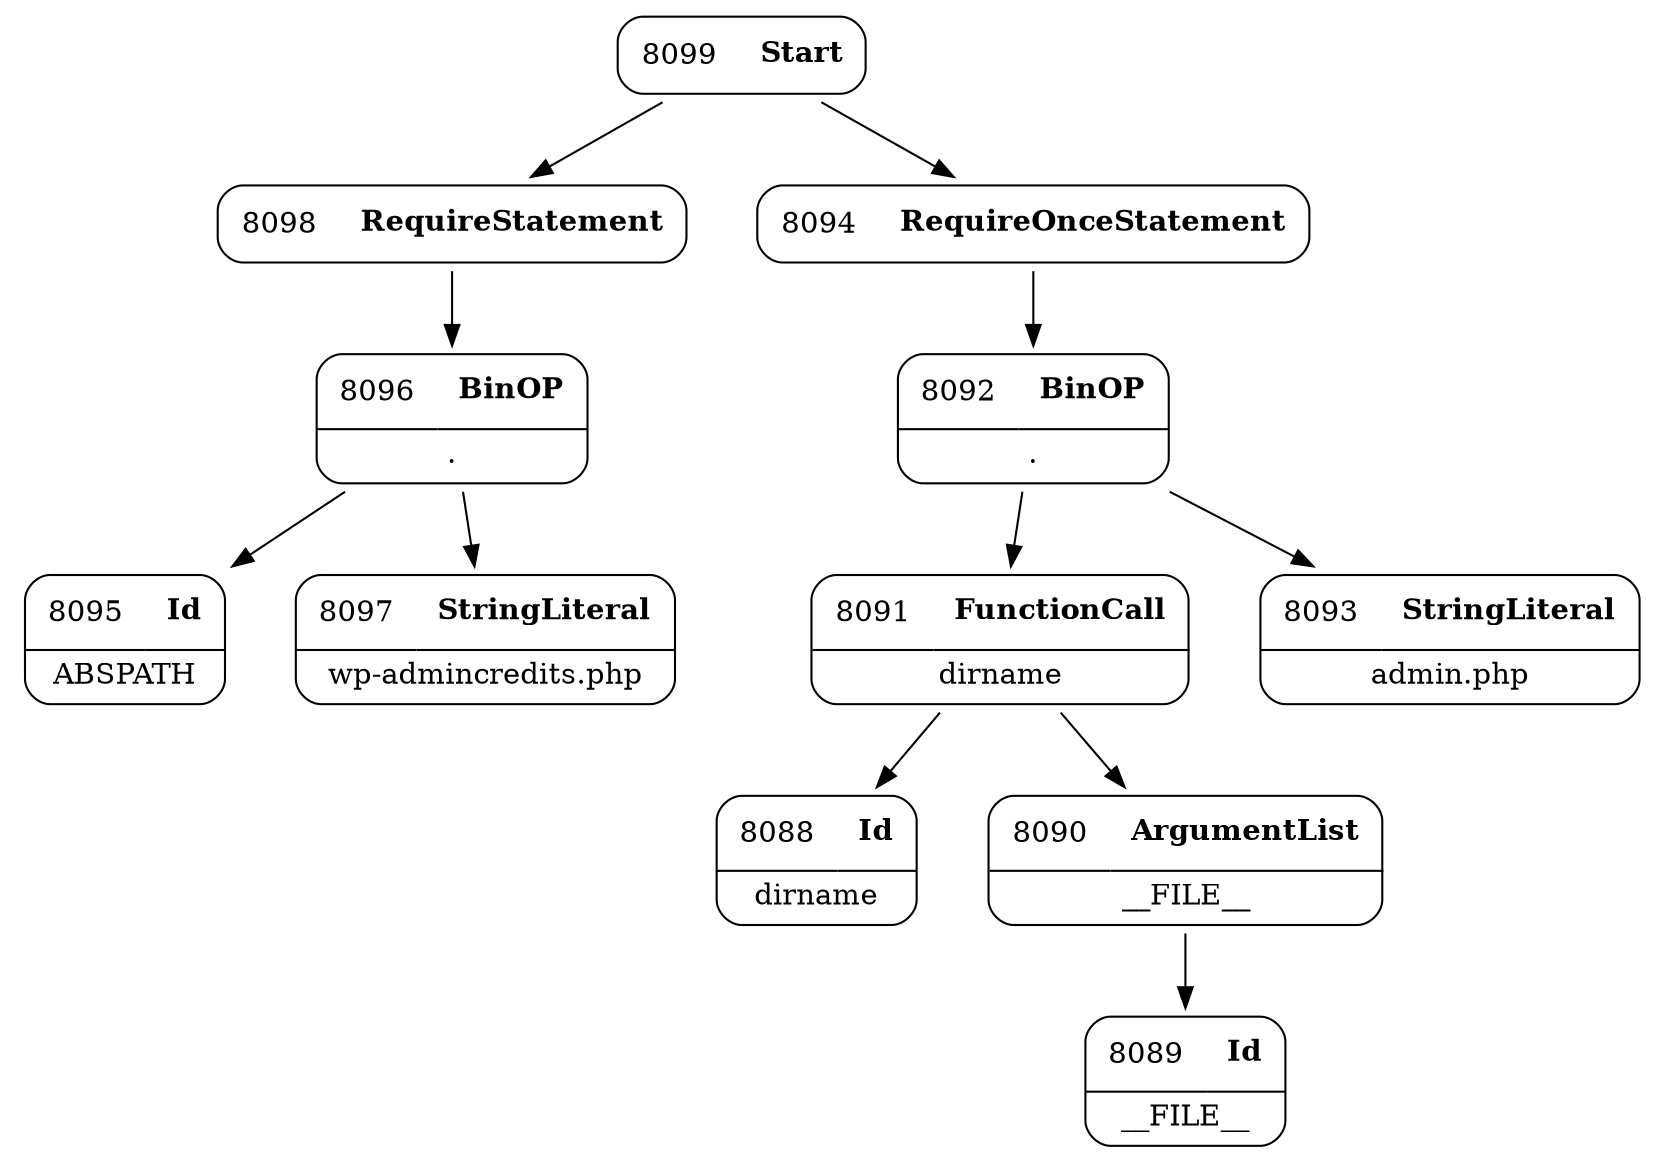 digraph ast {
node [shape=none];
8096 [label=<<TABLE border='1' cellspacing='0' cellpadding='10' style='rounded' ><TR><TD border='0'>8096</TD><TD border='0'><B>BinOP</B></TD></TR><HR/><TR><TD border='0' cellpadding='5' colspan='2'>.</TD></TR></TABLE>>];
8096 -> 8095 [weight=2];
8096 -> 8097 [weight=2];
8097 [label=<<TABLE border='1' cellspacing='0' cellpadding='10' style='rounded' ><TR><TD border='0'>8097</TD><TD border='0'><B>StringLiteral</B></TD></TR><HR/><TR><TD border='0' cellpadding='5' colspan='2'>wp-admincredits.php</TD></TR></TABLE>>];
8098 [label=<<TABLE border='1' cellspacing='0' cellpadding='10' style='rounded' ><TR><TD border='0'>8098</TD><TD border='0'><B>RequireStatement</B></TD></TR></TABLE>>];
8098 -> 8096 [weight=2];
8099 [label=<<TABLE border='1' cellspacing='0' cellpadding='10' style='rounded' ><TR><TD border='0'>8099</TD><TD border='0'><B>Start</B></TD></TR></TABLE>>];
8099 -> 8094 [weight=2];
8099 -> 8098 [weight=2];
8088 [label=<<TABLE border='1' cellspacing='0' cellpadding='10' style='rounded' ><TR><TD border='0'>8088</TD><TD border='0'><B>Id</B></TD></TR><HR/><TR><TD border='0' cellpadding='5' colspan='2'>dirname</TD></TR></TABLE>>];
8089 [label=<<TABLE border='1' cellspacing='0' cellpadding='10' style='rounded' ><TR><TD border='0'>8089</TD><TD border='0'><B>Id</B></TD></TR><HR/><TR><TD border='0' cellpadding='5' colspan='2'>__FILE__</TD></TR></TABLE>>];
8090 [label=<<TABLE border='1' cellspacing='0' cellpadding='10' style='rounded' ><TR><TD border='0'>8090</TD><TD border='0'><B>ArgumentList</B></TD></TR><HR/><TR><TD border='0' cellpadding='5' colspan='2'>__FILE__</TD></TR></TABLE>>];
8090 -> 8089 [weight=2];
8091 [label=<<TABLE border='1' cellspacing='0' cellpadding='10' style='rounded' ><TR><TD border='0'>8091</TD><TD border='0'><B>FunctionCall</B></TD></TR><HR/><TR><TD border='0' cellpadding='5' colspan='2'>dirname</TD></TR></TABLE>>];
8091 -> 8088 [weight=2];
8091 -> 8090 [weight=2];
8092 [label=<<TABLE border='1' cellspacing='0' cellpadding='10' style='rounded' ><TR><TD border='0'>8092</TD><TD border='0'><B>BinOP</B></TD></TR><HR/><TR><TD border='0' cellpadding='5' colspan='2'>.</TD></TR></TABLE>>];
8092 -> 8091 [weight=2];
8092 -> 8093 [weight=2];
8093 [label=<<TABLE border='1' cellspacing='0' cellpadding='10' style='rounded' ><TR><TD border='0'>8093</TD><TD border='0'><B>StringLiteral</B></TD></TR><HR/><TR><TD border='0' cellpadding='5' colspan='2'>admin.php</TD></TR></TABLE>>];
8094 [label=<<TABLE border='1' cellspacing='0' cellpadding='10' style='rounded' ><TR><TD border='0'>8094</TD><TD border='0'><B>RequireOnceStatement</B></TD></TR></TABLE>>];
8094 -> 8092 [weight=2];
8095 [label=<<TABLE border='1' cellspacing='0' cellpadding='10' style='rounded' ><TR><TD border='0'>8095</TD><TD border='0'><B>Id</B></TD></TR><HR/><TR><TD border='0' cellpadding='5' colspan='2'>ABSPATH</TD></TR></TABLE>>];
}
